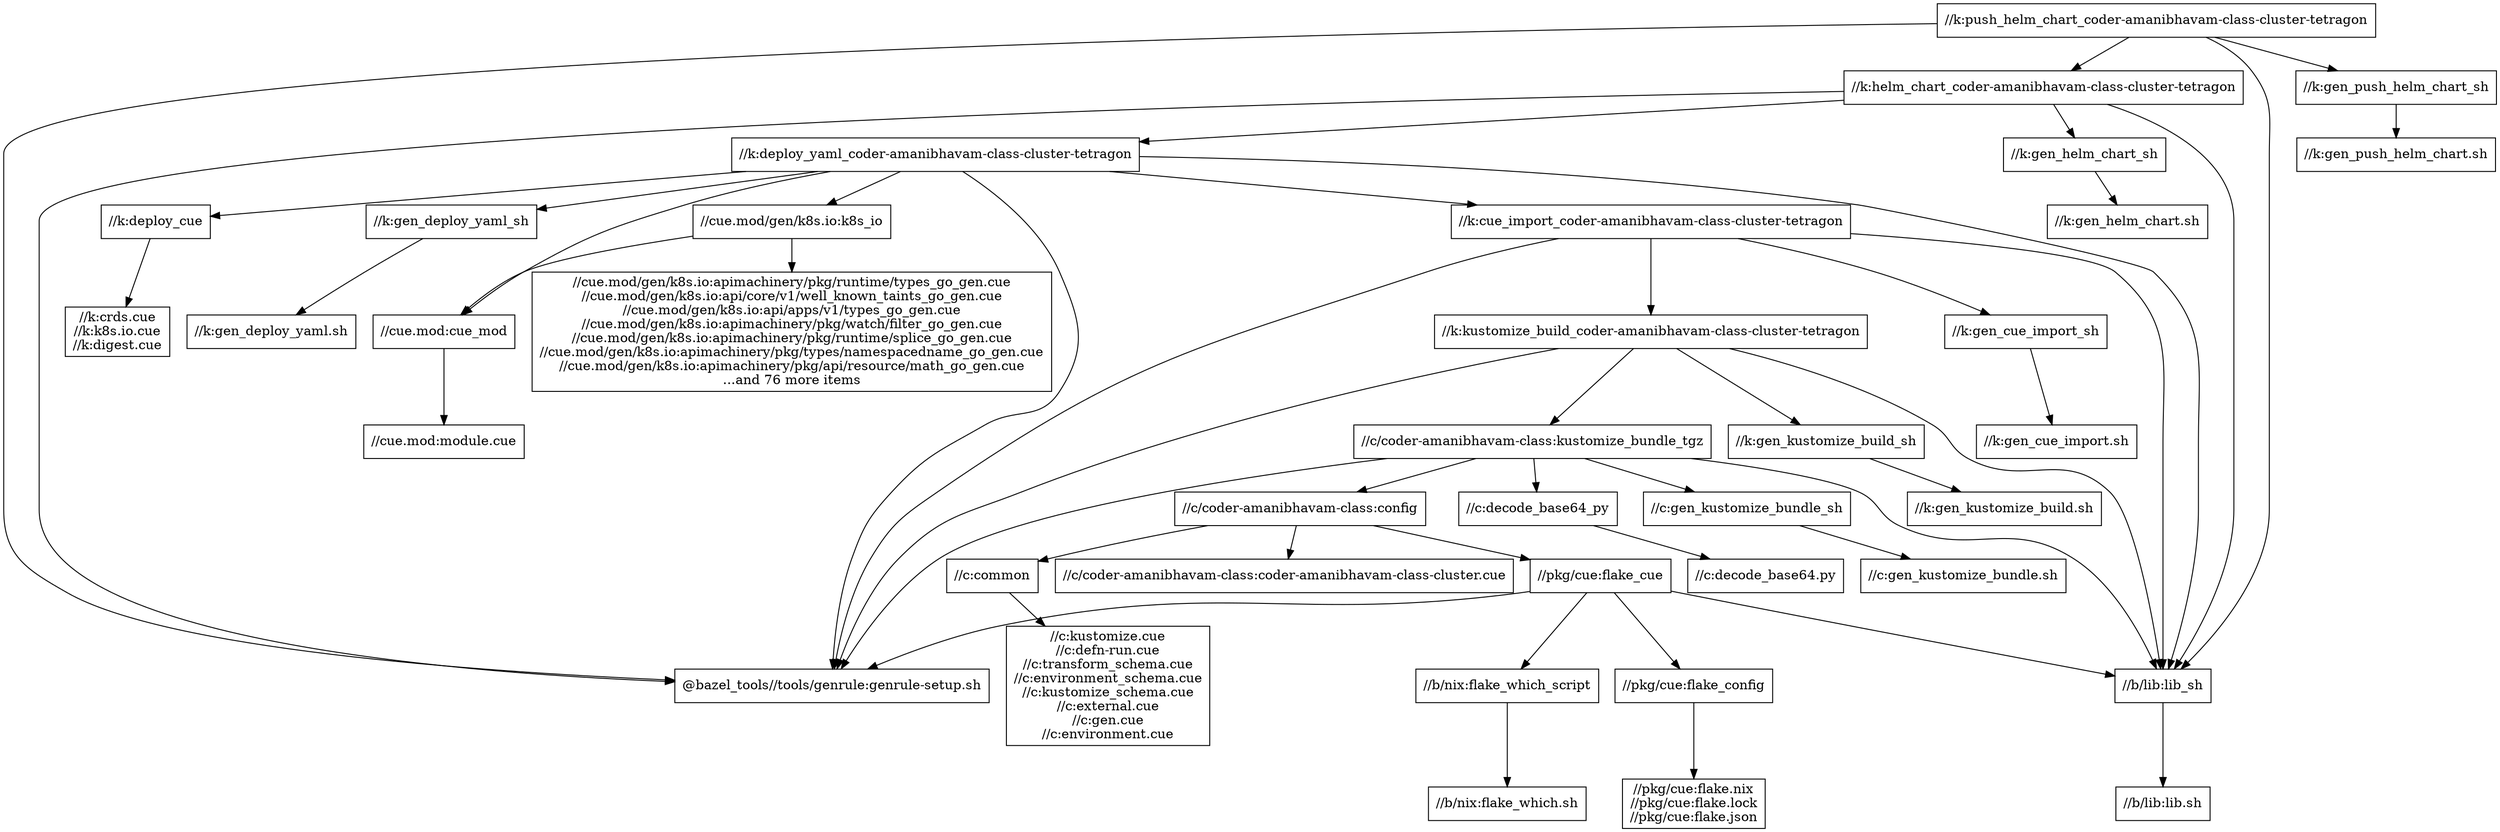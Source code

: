 digraph mygraph {
  node [shape=box];
  "//k:push_helm_chart_coder-amanibhavam-class-cluster-tetragon"
  "//k:push_helm_chart_coder-amanibhavam-class-cluster-tetragon" -> "//k:helm_chart_coder-amanibhavam-class-cluster-tetragon"
  "//k:push_helm_chart_coder-amanibhavam-class-cluster-tetragon" -> "//k:gen_push_helm_chart_sh"
  "//k:push_helm_chart_coder-amanibhavam-class-cluster-tetragon" -> "//b/lib:lib_sh"
  "//k:push_helm_chart_coder-amanibhavam-class-cluster-tetragon" -> "@bazel_tools//tools/genrule:genrule-setup.sh"
  "//k:gen_push_helm_chart_sh"
  "//k:gen_push_helm_chart_sh" -> "//k:gen_push_helm_chart.sh"
  "//k:helm_chart_coder-amanibhavam-class-cluster-tetragon"
  "//k:helm_chart_coder-amanibhavam-class-cluster-tetragon" -> "//k:deploy_yaml_coder-amanibhavam-class-cluster-tetragon"
  "//k:helm_chart_coder-amanibhavam-class-cluster-tetragon" -> "//k:gen_helm_chart_sh"
  "//k:helm_chart_coder-amanibhavam-class-cluster-tetragon" -> "//b/lib:lib_sh"
  "//k:helm_chart_coder-amanibhavam-class-cluster-tetragon" -> "@bazel_tools//tools/genrule:genrule-setup.sh"
  "//k:gen_helm_chart_sh"
  "//k:gen_helm_chart_sh" -> "//k:gen_helm_chart.sh"
  "//k:gen_helm_chart.sh"
  "//k:deploy_yaml_coder-amanibhavam-class-cluster-tetragon"
  "//k:deploy_yaml_coder-amanibhavam-class-cluster-tetragon" -> "//k:cue_import_coder-amanibhavam-class-cluster-tetragon"
  "//k:deploy_yaml_coder-amanibhavam-class-cluster-tetragon" -> "//k:deploy_cue"
  "//k:deploy_yaml_coder-amanibhavam-class-cluster-tetragon" -> "//k:gen_deploy_yaml_sh"
  "//k:deploy_yaml_coder-amanibhavam-class-cluster-tetragon" -> "//cue.mod:cue_mod"
  "//k:deploy_yaml_coder-amanibhavam-class-cluster-tetragon" -> "//cue.mod/gen/k8s.io:k8s_io"
  "//k:deploy_yaml_coder-amanibhavam-class-cluster-tetragon" -> "//b/lib:lib_sh"
  "//k:deploy_yaml_coder-amanibhavam-class-cluster-tetragon" -> "@bazel_tools//tools/genrule:genrule-setup.sh"
  "//cue.mod/gen/k8s.io:k8s_io"
  "//cue.mod/gen/k8s.io:k8s_io" -> "//cue.mod/gen/k8s.io:apimachinery/pkg/runtime/types_go_gen.cue\n//cue.mod/gen/k8s.io:api/core/v1/well_known_taints_go_gen.cue\n//cue.mod/gen/k8s.io:api/apps/v1/types_go_gen.cue\n//cue.mod/gen/k8s.io:apimachinery/pkg/watch/filter_go_gen.cue\n//cue.mod/gen/k8s.io:apimachinery/pkg/runtime/splice_go_gen.cue\n//cue.mod/gen/k8s.io:apimachinery/pkg/types/namespacedname_go_gen.cue\n//cue.mod/gen/k8s.io:apimachinery/pkg/api/resource/math_go_gen.cue\n...and 76 more items"
  "//cue.mod/gen/k8s.io:k8s_io" -> "//cue.mod:cue_mod"
  "//cue.mod/gen/k8s.io:apimachinery/pkg/runtime/types_go_gen.cue\n//cue.mod/gen/k8s.io:api/core/v1/well_known_taints_go_gen.cue\n//cue.mod/gen/k8s.io:api/apps/v1/types_go_gen.cue\n//cue.mod/gen/k8s.io:apimachinery/pkg/watch/filter_go_gen.cue\n//cue.mod/gen/k8s.io:apimachinery/pkg/runtime/splice_go_gen.cue\n//cue.mod/gen/k8s.io:apimachinery/pkg/types/namespacedname_go_gen.cue\n//cue.mod/gen/k8s.io:apimachinery/pkg/api/resource/math_go_gen.cue\n...and 76 more items"
  "//cue.mod:cue_mod"
  "//cue.mod:cue_mod" -> "//cue.mod:module.cue"
  "//cue.mod:module.cue"
  "//k:gen_deploy_yaml_sh"
  "//k:gen_deploy_yaml_sh" -> "//k:gen_deploy_yaml.sh"
  "//k:gen_deploy_yaml.sh"
  "//k:deploy_cue"
  "//k:deploy_cue" -> "//k:crds.cue\n//k:k8s.io.cue\n//k:digest.cue"
  "//k:cue_import_coder-amanibhavam-class-cluster-tetragon"
  "//k:cue_import_coder-amanibhavam-class-cluster-tetragon" -> "//k:kustomize_build_coder-amanibhavam-class-cluster-tetragon"
  "//k:cue_import_coder-amanibhavam-class-cluster-tetragon" -> "//k:gen_cue_import_sh"
  "//k:cue_import_coder-amanibhavam-class-cluster-tetragon" -> "//b/lib:lib_sh"
  "//k:cue_import_coder-amanibhavam-class-cluster-tetragon" -> "@bazel_tools//tools/genrule:genrule-setup.sh"
  "//k:gen_cue_import_sh"
  "//k:gen_cue_import_sh" -> "//k:gen_cue_import.sh"
  "//k:gen_cue_import.sh"
  "//k:kustomize_build_coder-amanibhavam-class-cluster-tetragon"
  "//k:kustomize_build_coder-amanibhavam-class-cluster-tetragon" -> "//k:gen_kustomize_build_sh"
  "//k:kustomize_build_coder-amanibhavam-class-cluster-tetragon" -> "//c/coder-amanibhavam-class:kustomize_bundle_tgz"
  "//k:kustomize_build_coder-amanibhavam-class-cluster-tetragon" -> "//b/lib:lib_sh"
  "//k:kustomize_build_coder-amanibhavam-class-cluster-tetragon" -> "@bazel_tools//tools/genrule:genrule-setup.sh"
  "//c/coder-amanibhavam-class:kustomize_bundle_tgz"
  "//c/coder-amanibhavam-class:kustomize_bundle_tgz" -> "//c/coder-amanibhavam-class:config"
  "//c/coder-amanibhavam-class:kustomize_bundle_tgz" -> "@bazel_tools//tools/genrule:genrule-setup.sh"
  "//c/coder-amanibhavam-class:kustomize_bundle_tgz" -> "//c:gen_kustomize_bundle_sh"
  "//c/coder-amanibhavam-class:kustomize_bundle_tgz" -> "//c:decode_base64_py"
  "//c/coder-amanibhavam-class:kustomize_bundle_tgz" -> "//b/lib:lib_sh"
  "//c:decode_base64_py"
  "//c:decode_base64_py" -> "//c:decode_base64.py"
  "//c:decode_base64.py"
  "//c:gen_kustomize_bundle_sh"
  "//c:gen_kustomize_bundle_sh" -> "//c:gen_kustomize_bundle.sh"
  "//c/coder-amanibhavam-class:config"
  "//c/coder-amanibhavam-class:config" -> "//c/coder-amanibhavam-class:coder-amanibhavam-class-cluster.cue"
  "//c/coder-amanibhavam-class:config" -> "//pkg/cue:flake_cue"
  "//c/coder-amanibhavam-class:config" -> "//c:common"
  "//c:common"
  "//c:common" -> "//c:kustomize.cue\n//c:defn-run.cue\n//c:transform_schema.cue\n//c:environment_schema.cue\n//c:kustomize_schema.cue\n//c:external.cue\n//c:gen.cue\n//c:environment.cue"
  "//c:kustomize.cue\n//c:defn-run.cue\n//c:transform_schema.cue\n//c:environment_schema.cue\n//c:kustomize_schema.cue\n//c:external.cue\n//c:gen.cue\n//c:environment.cue"
  "//pkg/cue:flake_cue"
  "//pkg/cue:flake_cue" -> "//pkg/cue:flake_config"
  "//pkg/cue:flake_cue" -> "@bazel_tools//tools/genrule:genrule-setup.sh"
  "//pkg/cue:flake_cue" -> "//b/nix:flake_which_script"
  "//pkg/cue:flake_cue" -> "//b/lib:lib_sh"
  "//b/lib:lib_sh"
  "//b/lib:lib_sh" -> "//b/lib:lib.sh"
  "//b/nix:flake_which_script"
  "//b/nix:flake_which_script" -> "//b/nix:flake_which.sh"
  "//b/nix:flake_which.sh"
  "@bazel_tools//tools/genrule:genrule-setup.sh"
  "//c/coder-amanibhavam-class:coder-amanibhavam-class-cluster.cue"
  "//k:gen_kustomize_build_sh"
  "//k:gen_kustomize_build_sh" -> "//k:gen_kustomize_build.sh"
  "//pkg/cue:flake_config"
  "//pkg/cue:flake_config" -> "//pkg/cue:flake.nix\n//pkg/cue:flake.lock\n//pkg/cue:flake.json"
  "//pkg/cue:flake.nix\n//pkg/cue:flake.lock\n//pkg/cue:flake.json"
  "//k:gen_push_helm_chart.sh"
  "//b/lib:lib.sh"
  "//c:gen_kustomize_bundle.sh"
  "//k:crds.cue\n//k:k8s.io.cue\n//k:digest.cue"
  "//k:gen_kustomize_build.sh"
}
